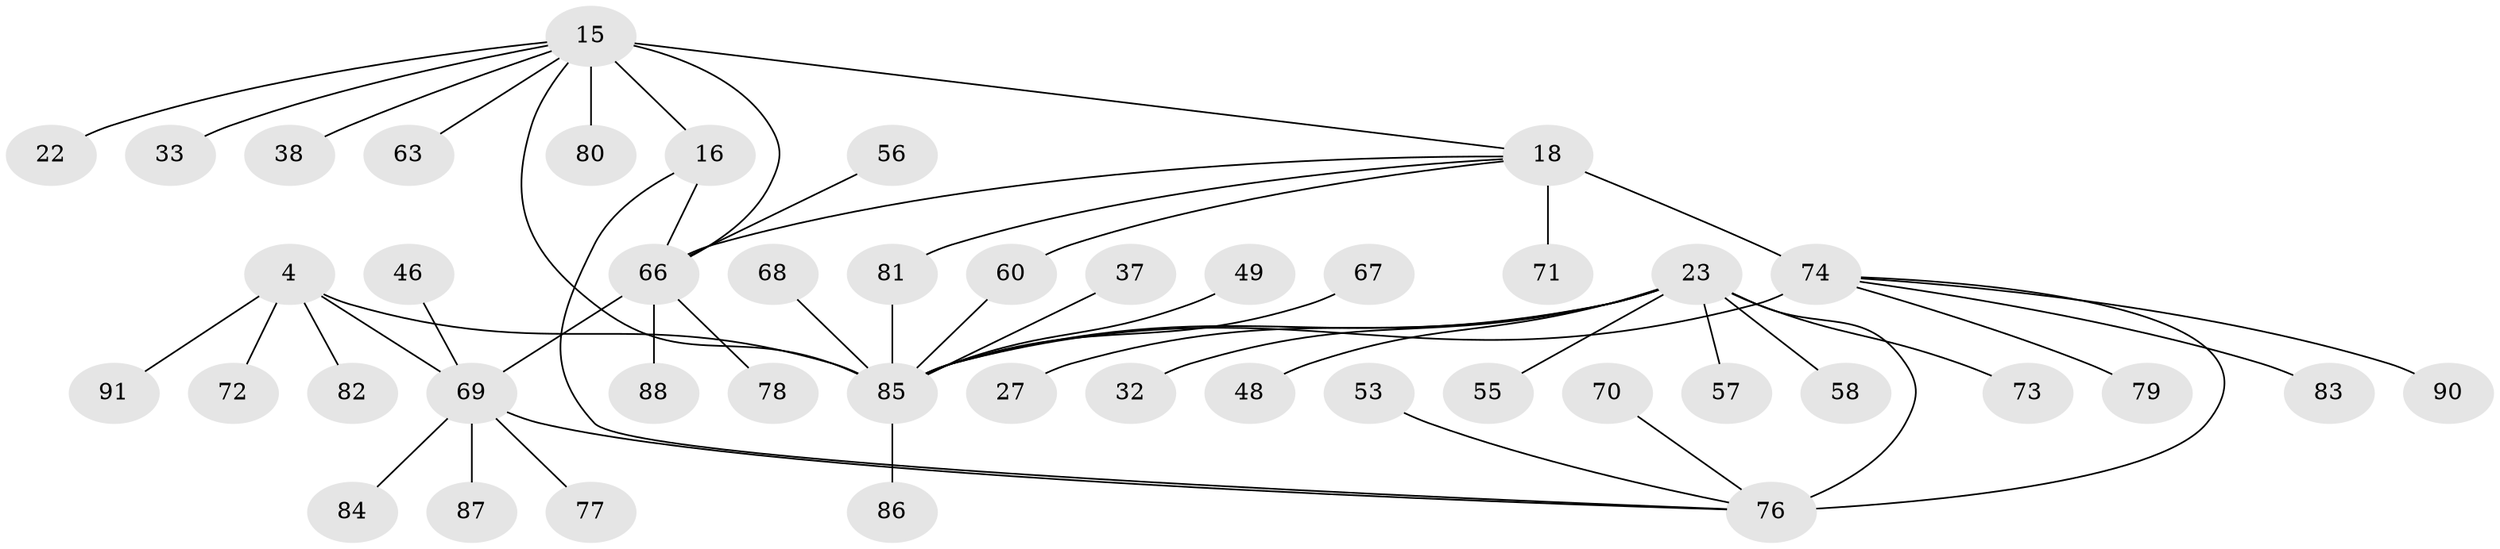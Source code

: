 // original degree distribution, {5: 0.04395604395604396, 10: 0.01098901098901099, 9: 0.03296703296703297, 6: 0.054945054945054944, 7: 0.04395604395604396, 8: 0.02197802197802198, 4: 0.03296703296703297, 1: 0.5714285714285714, 2: 0.13186813186813187, 3: 0.054945054945054944}
// Generated by graph-tools (version 1.1) at 2025/55/03/09/25 04:55:21]
// undirected, 45 vertices, 53 edges
graph export_dot {
graph [start="1"]
  node [color=gray90,style=filled];
  4 [super="+1"];
  15 [super="+13"];
  16 [super="+14"];
  18 [super="+17"];
  22;
  23 [super="+8"];
  27;
  32;
  33;
  37;
  38;
  46;
  48;
  49 [super="+41"];
  53;
  55;
  56;
  57;
  58;
  60;
  63 [super="+39"];
  66 [super="+43+10+24+42"];
  67;
  68;
  69 [super="+12+30"];
  70 [super="+44"];
  71;
  72 [super="+62"];
  73;
  74 [super="+20+21+29+47+59"];
  76 [super="+61+7"];
  77;
  78;
  79 [super="+75"];
  80;
  81;
  82;
  83 [super="+64"];
  84;
  85 [super="+40+3+25"];
  86;
  87;
  88;
  90;
  91 [super="+89"];
  4 -- 82;
  4 -- 72;
  4 -- 91;
  4 -- 85 [weight=4];
  4 -- 69;
  15 -- 16 [weight=4];
  15 -- 18;
  15 -- 38;
  15 -- 33;
  15 -- 80;
  15 -- 22;
  15 -- 85 [weight=2];
  15 -- 63;
  15 -- 66;
  16 -- 76 [weight=2];
  16 -- 66;
  18 -- 60;
  18 -- 81;
  18 -- 71;
  18 -- 74 [weight=4];
  18 -- 66;
  23 -- 85 [weight=2];
  23 -- 32;
  23 -- 73;
  23 -- 48;
  23 -- 55;
  23 -- 57;
  23 -- 58;
  23 -- 27;
  23 -- 76 [weight=4];
  37 -- 85;
  46 -- 69;
  49 -- 85;
  53 -- 76;
  56 -- 66;
  60 -- 85;
  66 -- 78;
  66 -- 88;
  66 -- 69 [weight=4];
  67 -- 85;
  68 -- 85;
  69 -- 76;
  69 -- 77;
  69 -- 84;
  69 -- 87;
  70 -- 76;
  74 -- 76;
  74 -- 79;
  74 -- 83;
  74 -- 85;
  74 -- 90;
  81 -- 85;
  85 -- 86;
}
